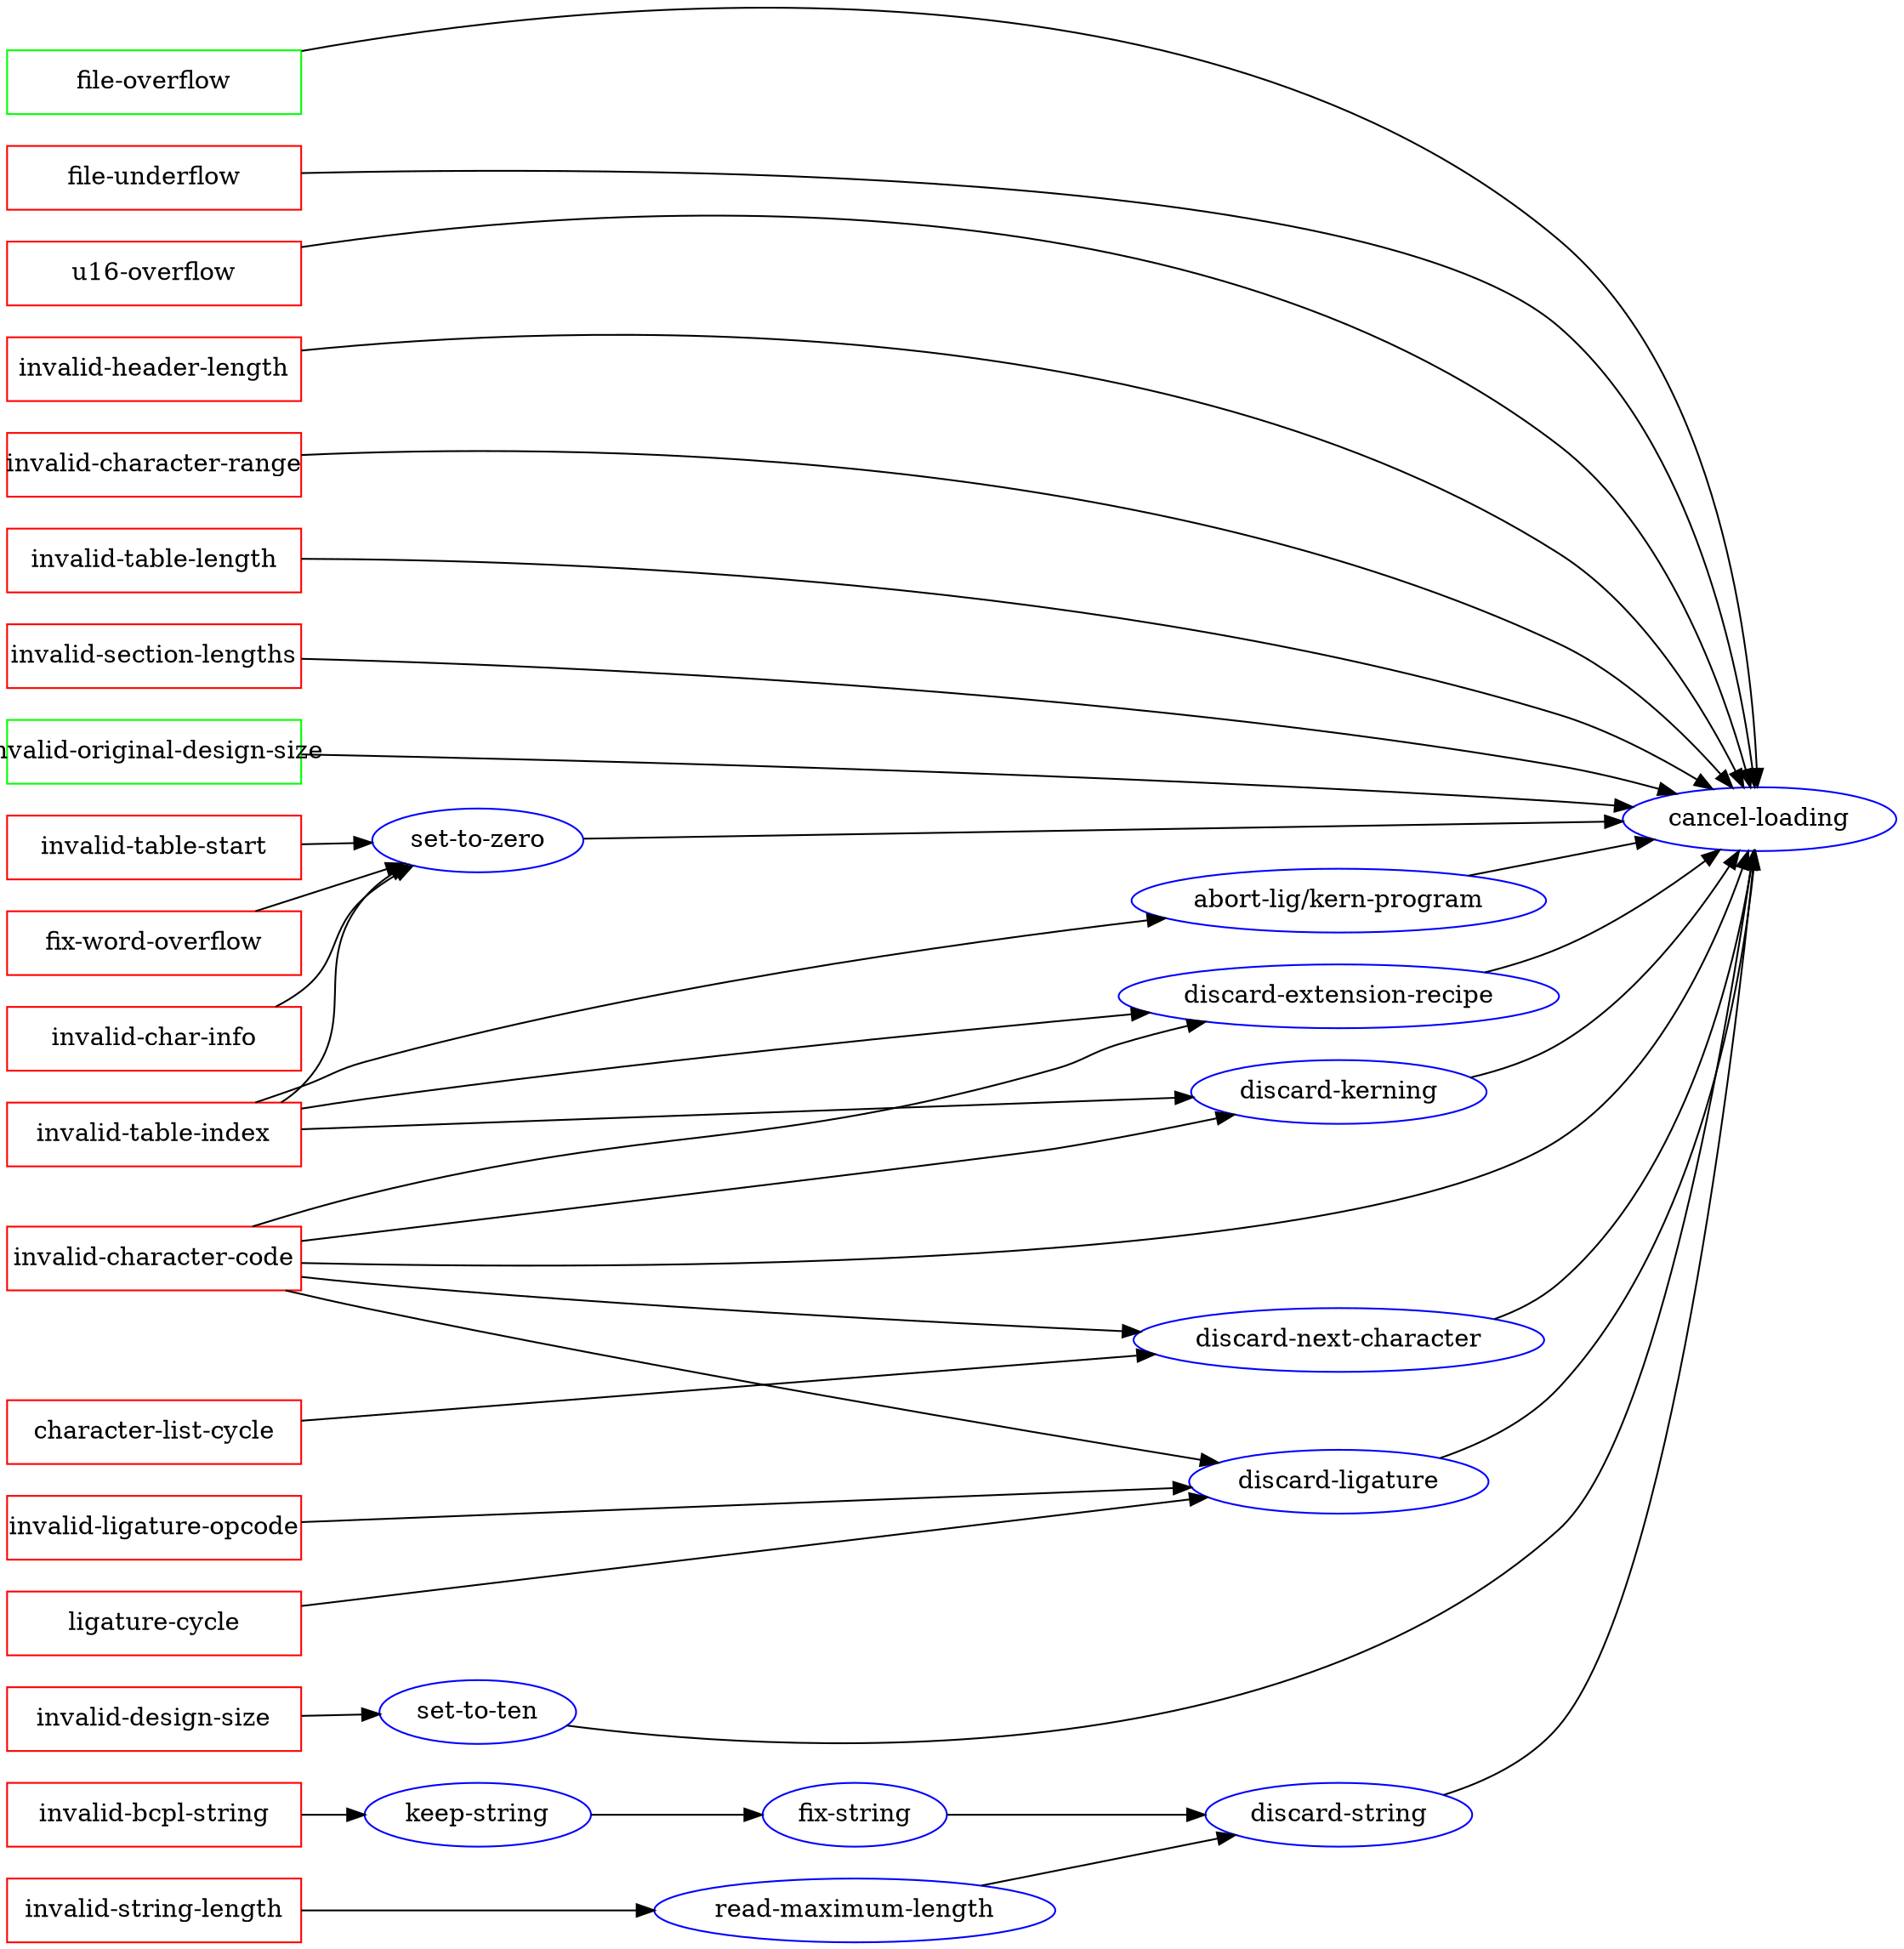 strict digraph {
  rankdir=LR;
  node [shape=ellipse color=blue]

  { rank=same "file-overflow" "file-underflow" "u16-overflow"
    "invalid-header-length" "invalid-character-range"  "invalid-table-length"
    "invalid-section-lengths"
    "invalid-design-size" "invalid-original-design-size"
    "fix-word-overflow" "invalid-bcpl-string" "invalid-char-info"
    "invalid-character-code" "invalid-ligature-opcode" "invalid-string-length"
    "invalid-table-index" "invalid-table-start" "ligature-cycle"
    "character-list-cycle" }

  { rank=same "set-to-zero" "set-to-ten" }

  { rank=same "discard-string" "discard-extension-recipe" "discard-kerning"
    "discard-ligature" "discard-next-character" }


  "file-overflow" [shape=box color=green fixedsize=true width=2.3]
  "invalid-original-design-size" [shape=box color=green fixedsize=true width=2.3]

  "character-list-cycle", "file-underflow", "u16-overflow",
  "fix-word-overflow", "invalid-bcpl-string", "invalid-char-info",
  "invalid-character-code", "invalid-character-range", "invalid-design-size",
  "invalid-header-length", "invalid-ligature-opcode",
  "invalid-section-lengths", "invalid-string-length", "invalid-table-index",
  "invalid-table-length", "invalid-table-start", "ligature-cycle"
  [shape=box color=red fixedsize=true width=2.3]

  "file-overflow" -> "cancel-loading";
  "invalid-original-design-size" -> "cancel-loading";
  "file-underflow" -> "cancel-loading";
  "u16-overflow" -> "cancel-loading";
  "invalid-header-length" -> "cancel-loading";
  "invalid-section-lengths" -> "cancel-loading";
  "invalid-table-length" -> "cancel-loading";
  "invalid-character-range" -> "cancel-loading";
  "character-list-cycle" -> "discard-next-character" -> "cancel-loading";
  "fix-word-overflow" -> "set-to-zero" -> "cancel-loading";
  "invalid-bcpl-string" -> "keep-string" -> "fix-string" -> "discard-string" -> "cancel-loading";
  "invalid-char-info" -> "set-to-zero" -> "cancel-loading";
  "invalid-character-code" -> "cancel-loading";
  "invalid-character-code" -> "discard-extension-recipe" -> "cancel-loading";
  "invalid-character-code" -> "discard-kerning" -> "cancel-loading";
  "invalid-character-code" -> "discard-ligature" -> "cancel-loading";
  "invalid-character-code" -> "discard-next-character" -> "cancel-loading";
  "invalid-design-size" -> "set-to-ten" -> "cancel-loading";
  "invalid-ligature-opcode" -> "discard-ligature" -> "cancel-loading";
  "invalid-string-length" -> "read-maximum-length" -> "discard-string" -> "cancel-loading";
  "invalid-table-index" -> "abort-lig/kern-program" -> "cancel-loading";
  "invalid-table-index" -> "discard-extension-recipe" -> "cancel-loading";
  "invalid-table-index" -> "discard-kerning" -> "cancel-loading";
  "invalid-table-index" -> "set-to-zero" -> "cancel-loading";
  "invalid-table-start" -> "set-to-zero" -> "cancel-loading";
  "ligature-cycle" -> "discard-ligature" -> "cancel-loading";
}

